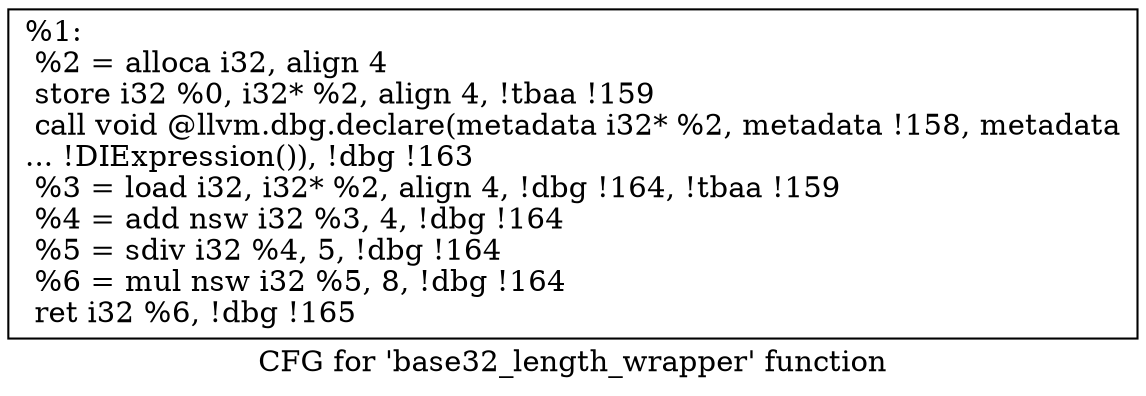 digraph "CFG for 'base32_length_wrapper' function" {
	label="CFG for 'base32_length_wrapper' function";

	Node0x123f4f0 [shape=record,label="{%1:\l  %2 = alloca i32, align 4\l  store i32 %0, i32* %2, align 4, !tbaa !159\l  call void @llvm.dbg.declare(metadata i32* %2, metadata !158, metadata\l... !DIExpression()), !dbg !163\l  %3 = load i32, i32* %2, align 4, !dbg !164, !tbaa !159\l  %4 = add nsw i32 %3, 4, !dbg !164\l  %5 = sdiv i32 %4, 5, !dbg !164\l  %6 = mul nsw i32 %5, 8, !dbg !164\l  ret i32 %6, !dbg !165\l}"];
}
